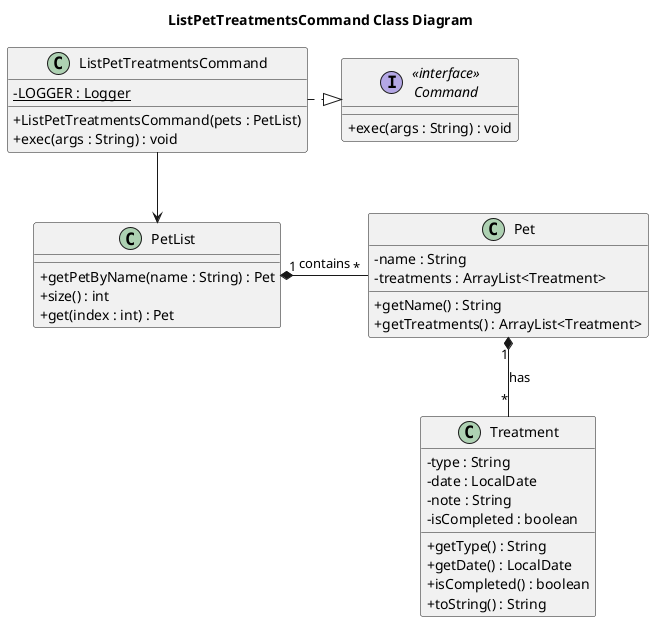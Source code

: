@startuml
skinparam classAttributeIconSize 0
title ListPetTreatmentsCommand Class Diagram

' =====================
' Classes
' =====================

interface "<<interface>>\nCommand" as Command {
    + exec(args : String) : void
}

class ListPetTreatmentsCommand {
    - {static} LOGGER : Logger
    + ListPetTreatmentsCommand(pets : PetList)
    + exec(args : String) : void
}

class PetList {
    + getPetByName(name : String) : Pet
    + size() : int
    + get(index : int) : Pet
}

class Pet {
    - name : String
    - treatments : ArrayList<Treatment>
    + getName() : String
    + getTreatments() : ArrayList<Treatment>
}

class Treatment {
    - type : String
    - date : LocalDate
    - note : String
    - isCompleted : boolean
    + getType() : String
    + getDate() : LocalDate
    + isCompleted() : boolean
    + toString() : String
}

' =====================
' Relationships
' =====================

ListPetTreatmentsCommand .|> Command
ListPetTreatmentsCommand --> PetList
PetList "1" *- "*" Pet : contains
Pet "1" *-- "*" Treatment : has
@enduml